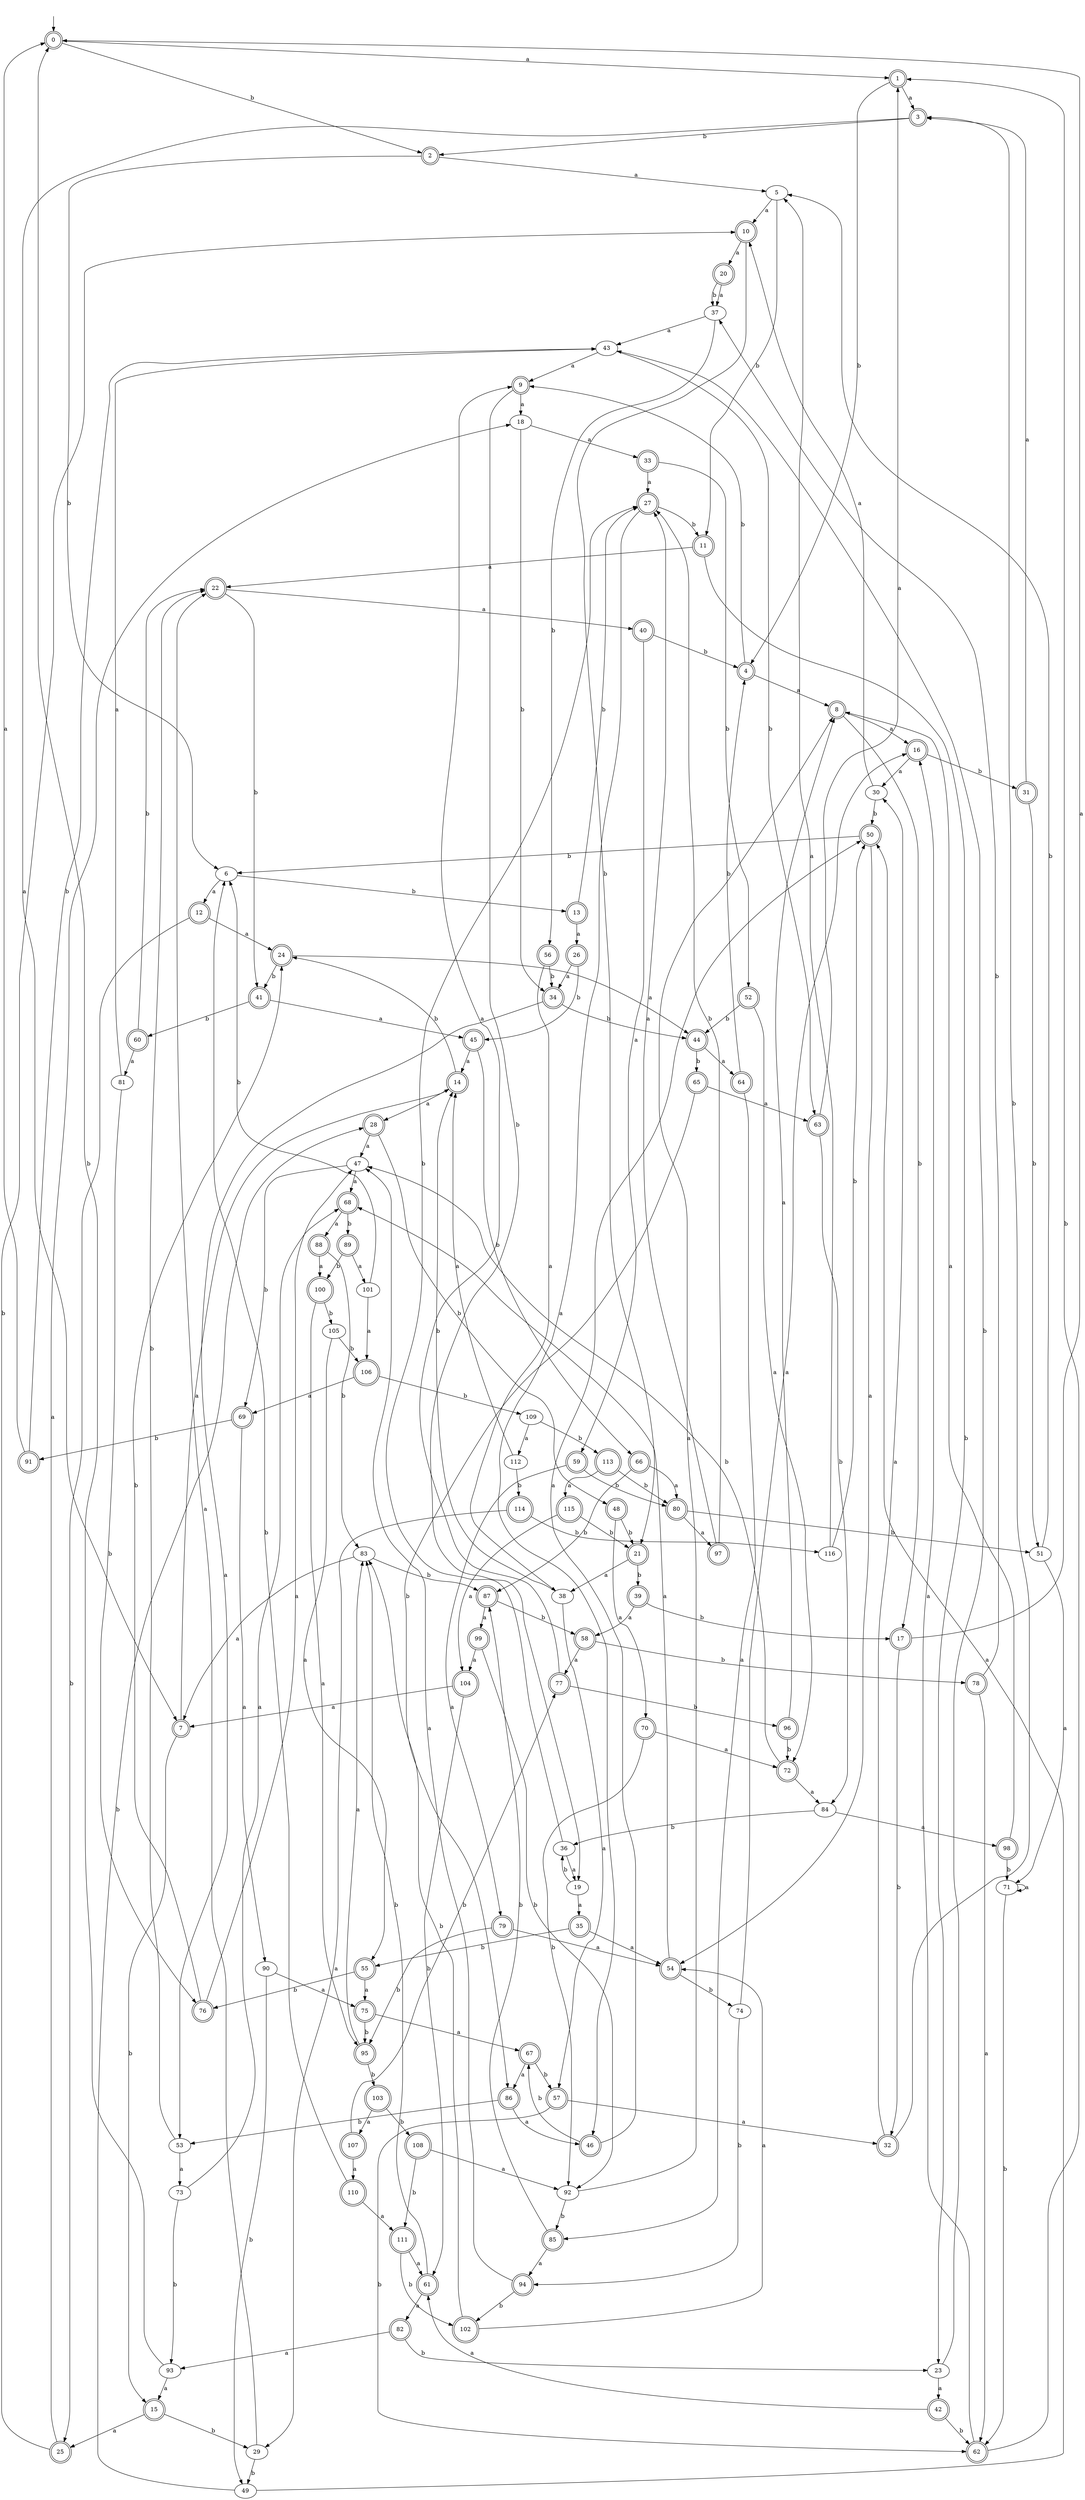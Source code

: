 digraph RandomDFA {
  __start0 [label="", shape=none];
  __start0 -> 0 [label=""];
  0 [shape=circle] [shape=doublecircle]
  0 -> 1 [label="a"]
  0 -> 2 [label="b"]
  1 [shape=doublecircle]
  1 -> 3 [label="a"]
  1 -> 4 [label="b"]
  2 [shape=doublecircle]
  2 -> 5 [label="a"]
  2 -> 6 [label="b"]
  3 [shape=doublecircle]
  3 -> 7 [label="a"]
  3 -> 2 [label="b"]
  4 [shape=doublecircle]
  4 -> 8 [label="a"]
  4 -> 9 [label="b"]
  5
  5 -> 10 [label="a"]
  5 -> 11 [label="b"]
  6
  6 -> 12 [label="a"]
  6 -> 13 [label="b"]
  7 [shape=doublecircle]
  7 -> 14 [label="a"]
  7 -> 15 [label="b"]
  8 [shape=doublecircle]
  8 -> 16 [label="a"]
  8 -> 17 [label="b"]
  9 [shape=doublecircle]
  9 -> 18 [label="a"]
  9 -> 19 [label="b"]
  10 [shape=doublecircle]
  10 -> 20 [label="a"]
  10 -> 21 [label="b"]
  11 [shape=doublecircle]
  11 -> 22 [label="a"]
  11 -> 23 [label="b"]
  12 [shape=doublecircle]
  12 -> 24 [label="a"]
  12 -> 25 [label="b"]
  13 [shape=doublecircle]
  13 -> 26 [label="a"]
  13 -> 27 [label="b"]
  14 [shape=doublecircle]
  14 -> 28 [label="a"]
  14 -> 24 [label="b"]
  15 [shape=doublecircle]
  15 -> 25 [label="a"]
  15 -> 29 [label="b"]
  16 [shape=doublecircle]
  16 -> 30 [label="a"]
  16 -> 31 [label="b"]
  17 [shape=doublecircle]
  17 -> 0 [label="a"]
  17 -> 32 [label="b"]
  18
  18 -> 33 [label="a"]
  18 -> 34 [label="b"]
  19
  19 -> 35 [label="a"]
  19 -> 36 [label="b"]
  20 [shape=doublecircle]
  20 -> 37 [label="a"]
  20 -> 37 [label="b"]
  21 [shape=doublecircle]
  21 -> 38 [label="a"]
  21 -> 39 [label="b"]
  22 [shape=doublecircle]
  22 -> 40 [label="a"]
  22 -> 41 [label="b"]
  23
  23 -> 42 [label="a"]
  23 -> 43 [label="b"]
  24 [shape=doublecircle]
  24 -> 44 [label="a"]
  24 -> 41 [label="b"]
  25 [shape=doublecircle]
  25 -> 18 [label="a"]
  25 -> 10 [label="b"]
  26 [shape=doublecircle]
  26 -> 34 [label="a"]
  26 -> 45 [label="b"]
  27 [shape=doublecircle]
  27 -> 46 [label="a"]
  27 -> 11 [label="b"]
  28 [shape=doublecircle]
  28 -> 47 [label="a"]
  28 -> 48 [label="b"]
  29
  29 -> 22 [label="a"]
  29 -> 49 [label="b"]
  30
  30 -> 10 [label="a"]
  30 -> 50 [label="b"]
  31 [shape=doublecircle]
  31 -> 3 [label="a"]
  31 -> 51 [label="b"]
  32 [shape=doublecircle]
  32 -> 30 [label="a"]
  32 -> 3 [label="b"]
  33 [shape=doublecircle]
  33 -> 27 [label="a"]
  33 -> 52 [label="b"]
  34 [shape=doublecircle]
  34 -> 53 [label="a"]
  34 -> 44 [label="b"]
  35 [shape=doublecircle]
  35 -> 54 [label="a"]
  35 -> 55 [label="b"]
  36
  36 -> 19 [label="a"]
  36 -> 27 [label="b"]
  37
  37 -> 43 [label="a"]
  37 -> 56 [label="b"]
  38
  38 -> 57 [label="a"]
  38 -> 14 [label="b"]
  39 [shape=doublecircle]
  39 -> 58 [label="a"]
  39 -> 17 [label="b"]
  40 [shape=doublecircle]
  40 -> 59 [label="a"]
  40 -> 4 [label="b"]
  41 [shape=doublecircle]
  41 -> 45 [label="a"]
  41 -> 60 [label="b"]
  42 [shape=doublecircle]
  42 -> 61 [label="a"]
  42 -> 62 [label="b"]
  43
  43 -> 9 [label="a"]
  43 -> 63 [label="b"]
  44 [shape=doublecircle]
  44 -> 64 [label="a"]
  44 -> 65 [label="b"]
  45 [shape=doublecircle]
  45 -> 14 [label="a"]
  45 -> 66 [label="b"]
  46 [shape=doublecircle]
  46 -> 50 [label="a"]
  46 -> 67 [label="b"]
  47
  47 -> 68 [label="a"]
  47 -> 69 [label="b"]
  48 [shape=doublecircle]
  48 -> 70 [label="a"]
  48 -> 21 [label="b"]
  49
  49 -> 50 [label="a"]
  49 -> 28 [label="b"]
  50 [shape=doublecircle]
  50 -> 54 [label="a"]
  50 -> 6 [label="b"]
  51
  51 -> 71 [label="a"]
  51 -> 5 [label="b"]
  52 [shape=doublecircle]
  52 -> 72 [label="a"]
  52 -> 44 [label="b"]
  53
  53 -> 73 [label="a"]
  53 -> 22 [label="b"]
  54 [shape=doublecircle]
  54 -> 68 [label="a"]
  54 -> 74 [label="b"]
  55 [shape=doublecircle]
  55 -> 75 [label="a"]
  55 -> 76 [label="b"]
  56 [shape=doublecircle]
  56 -> 38 [label="a"]
  56 -> 34 [label="b"]
  57 [shape=doublecircle]
  57 -> 32 [label="a"]
  57 -> 62 [label="b"]
  58 [shape=doublecircle]
  58 -> 77 [label="a"]
  58 -> 78 [label="b"]
  59 [shape=doublecircle]
  59 -> 79 [label="a"]
  59 -> 80 [label="b"]
  60 [shape=doublecircle]
  60 -> 81 [label="a"]
  60 -> 22 [label="b"]
  61 [shape=doublecircle]
  61 -> 82 [label="a"]
  61 -> 83 [label="b"]
  62 [shape=doublecircle]
  62 -> 16 [label="a"]
  62 -> 1 [label="b"]
  63 [shape=doublecircle]
  63 -> 1 [label="a"]
  63 -> 84 [label="b"]
  64 [shape=doublecircle]
  64 -> 85 [label="a"]
  64 -> 4 [label="b"]
  65 [shape=doublecircle]
  65 -> 63 [label="a"]
  65 -> 86 [label="b"]
  66 [shape=doublecircle]
  66 -> 80 [label="a"]
  66 -> 87 [label="b"]
  67 [shape=doublecircle]
  67 -> 86 [label="a"]
  67 -> 57 [label="b"]
  68 [shape=doublecircle]
  68 -> 88 [label="a"]
  68 -> 89 [label="b"]
  69 [shape=doublecircle]
  69 -> 90 [label="a"]
  69 -> 91 [label="b"]
  70 [shape=doublecircle]
  70 -> 72 [label="a"]
  70 -> 92 [label="b"]
  71
  71 -> 71 [label="a"]
  71 -> 62 [label="b"]
  72 [shape=doublecircle]
  72 -> 84 [label="a"]
  72 -> 47 [label="b"]
  73
  73 -> 68 [label="a"]
  73 -> 93 [label="b"]
  74
  74 -> 16 [label="a"]
  74 -> 94 [label="b"]
  75 [shape=doublecircle]
  75 -> 67 [label="a"]
  75 -> 95 [label="b"]
  76 [shape=doublecircle]
  76 -> 47 [label="a"]
  76 -> 24 [label="b"]
  77 [shape=doublecircle]
  77 -> 9 [label="a"]
  77 -> 96 [label="b"]
  78 [shape=doublecircle]
  78 -> 62 [label="a"]
  78 -> 37 [label="b"]
  79 [shape=doublecircle]
  79 -> 54 [label="a"]
  79 -> 95 [label="b"]
  80 [shape=doublecircle]
  80 -> 97 [label="a"]
  80 -> 51 [label="b"]
  81
  81 -> 43 [label="a"]
  81 -> 76 [label="b"]
  82 [shape=doublecircle]
  82 -> 93 [label="a"]
  82 -> 23 [label="b"]
  83
  83 -> 7 [label="a"]
  83 -> 87 [label="b"]
  84
  84 -> 98 [label="a"]
  84 -> 36 [label="b"]
  85 [shape=doublecircle]
  85 -> 94 [label="a"]
  85 -> 87 [label="b"]
  86 [shape=doublecircle]
  86 -> 46 [label="a"]
  86 -> 53 [label="b"]
  87 [shape=doublecircle]
  87 -> 99 [label="a"]
  87 -> 58 [label="b"]
  88 [shape=doublecircle]
  88 -> 100 [label="a"]
  88 -> 83 [label="b"]
  89 [shape=doublecircle]
  89 -> 101 [label="a"]
  89 -> 100 [label="b"]
  90
  90 -> 75 [label="a"]
  90 -> 49 [label="b"]
  91 [shape=doublecircle]
  91 -> 0 [label="a"]
  91 -> 43 [label="b"]
  92
  92 -> 8 [label="a"]
  92 -> 85 [label="b"]
  93
  93 -> 15 [label="a"]
  93 -> 0 [label="b"]
  94 [shape=doublecircle]
  94 -> 47 [label="a"]
  94 -> 102 [label="b"]
  95 [shape=doublecircle]
  95 -> 83 [label="a"]
  95 -> 103 [label="b"]
  96 [shape=doublecircle]
  96 -> 8 [label="a"]
  96 -> 72 [label="b"]
  97 [shape=doublecircle]
  97 -> 27 [label="a"]
  97 -> 27 [label="b"]
  98 [shape=doublecircle]
  98 -> 8 [label="a"]
  98 -> 71 [label="b"]
  99 [shape=doublecircle]
  99 -> 104 [label="a"]
  99 -> 92 [label="b"]
  100 [shape=doublecircle]
  100 -> 95 [label="a"]
  100 -> 105 [label="b"]
  101
  101 -> 106 [label="a"]
  101 -> 6 [label="b"]
  102 [shape=doublecircle]
  102 -> 54 [label="a"]
  102 -> 83 [label="b"]
  103 [shape=doublecircle]
  103 -> 107 [label="a"]
  103 -> 108 [label="b"]
  104 [shape=doublecircle]
  104 -> 7 [label="a"]
  104 -> 61 [label="b"]
  105
  105 -> 55 [label="a"]
  105 -> 106 [label="b"]
  106 [shape=doublecircle]
  106 -> 69 [label="a"]
  106 -> 109 [label="b"]
  107 [shape=doublecircle]
  107 -> 110 [label="a"]
  107 -> 77 [label="b"]
  108 [shape=doublecircle]
  108 -> 92 [label="a"]
  108 -> 111 [label="b"]
  109
  109 -> 112 [label="a"]
  109 -> 113 [label="b"]
  110 [shape=doublecircle]
  110 -> 111 [label="a"]
  110 -> 6 [label="b"]
  111 [shape=doublecircle]
  111 -> 61 [label="a"]
  111 -> 102 [label="b"]
  112
  112 -> 14 [label="a"]
  112 -> 114 [label="b"]
  113 [shape=doublecircle]
  113 -> 115 [label="a"]
  113 -> 80 [label="b"]
  114 [shape=doublecircle]
  114 -> 29 [label="a"]
  114 -> 116 [label="b"]
  115 [shape=doublecircle]
  115 -> 104 [label="a"]
  115 -> 21 [label="b"]
  116
  116 -> 5 [label="a"]
  116 -> 50 [label="b"]
}
